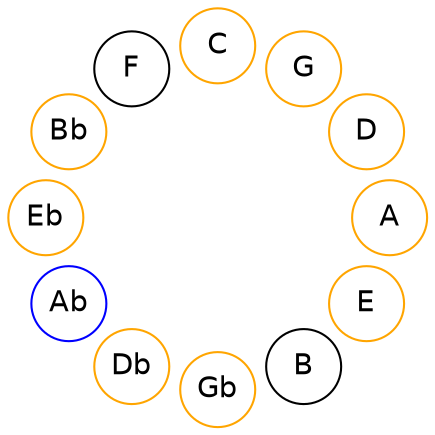 
graph {

layout = circo;
mindist = .1

node [shape = circle, fontname = Helvetica, margin = 0]
edge [style=invis]

subgraph 1 {
	E -- B -- Gb -- Db -- Ab -- Eb -- Bb -- F -- C -- G -- D -- A -- E
}

E [color=orange];
Gb [color=orange];
Db [color=orange];
Ab [color=blue];
Eb [color=orange];
Bb [color=orange];
C [color=orange];
G [color=orange];
D [color=orange];
A [color=orange];
}
